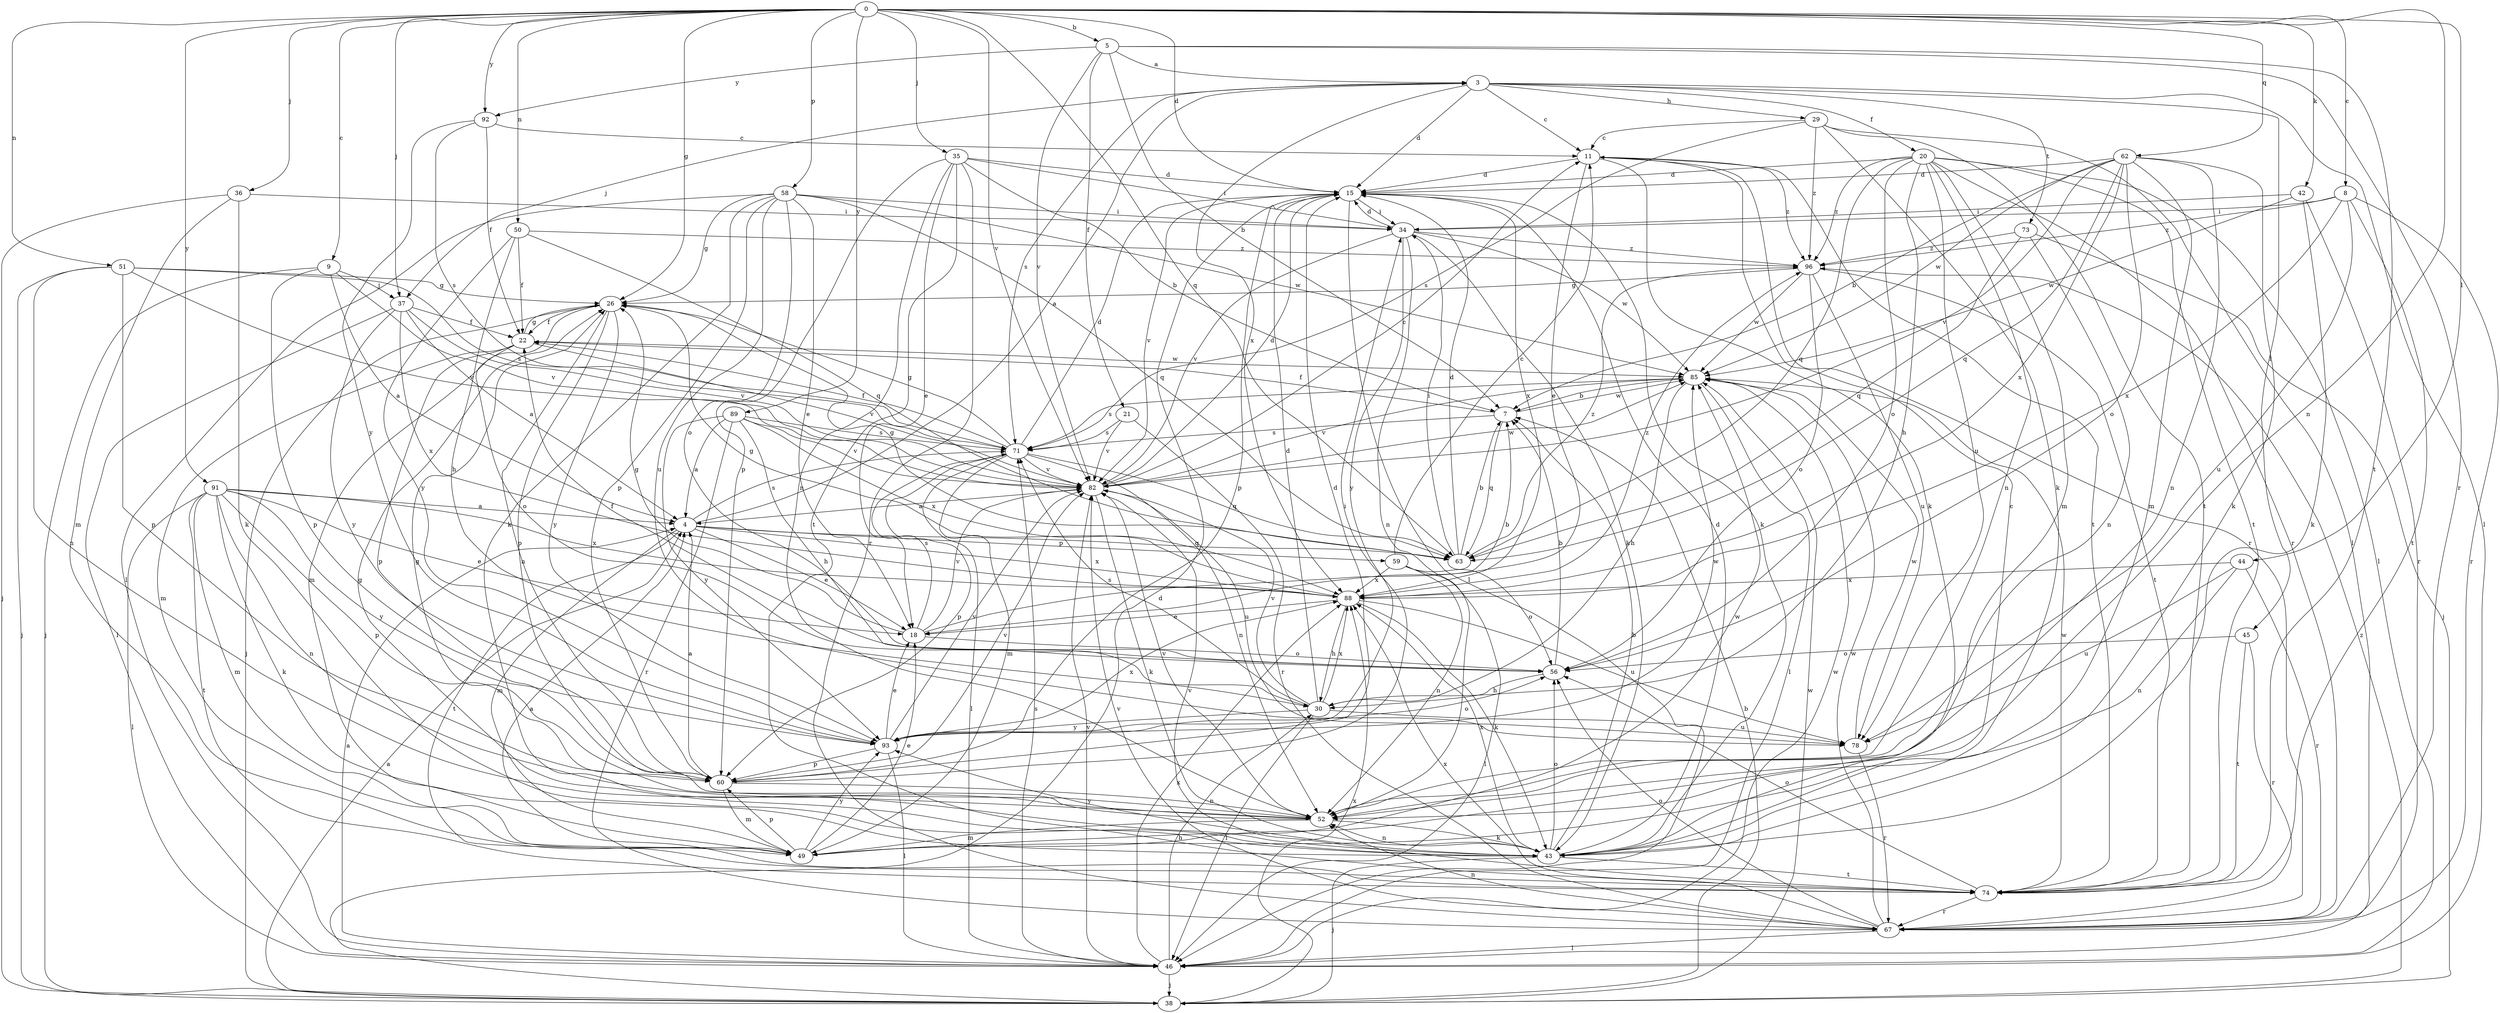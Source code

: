 strict digraph  {
0;
3;
4;
5;
7;
8;
9;
11;
15;
18;
20;
21;
22;
26;
29;
30;
34;
35;
36;
37;
38;
42;
43;
44;
45;
46;
49;
50;
51;
52;
56;
58;
59;
60;
62;
63;
67;
71;
73;
74;
78;
82;
85;
88;
89;
91;
92;
93;
96;
0 -> 5  [label=b];
0 -> 8  [label=c];
0 -> 9  [label=c];
0 -> 15  [label=d];
0 -> 26  [label=g];
0 -> 35  [label=j];
0 -> 36  [label=j];
0 -> 37  [label=j];
0 -> 42  [label=k];
0 -> 44  [label=l];
0 -> 50  [label=n];
0 -> 51  [label=n];
0 -> 52  [label=n];
0 -> 58  [label=p];
0 -> 62  [label=q];
0 -> 63  [label=q];
0 -> 82  [label=v];
0 -> 89  [label=y];
0 -> 91  [label=y];
0 -> 92  [label=y];
3 -> 11  [label=c];
3 -> 15  [label=d];
3 -> 20  [label=f];
3 -> 29  [label=h];
3 -> 37  [label=j];
3 -> 45  [label=l];
3 -> 46  [label=l];
3 -> 71  [label=s];
3 -> 73  [label=t];
3 -> 88  [label=x];
4 -> 3  [label=a];
4 -> 18  [label=e];
4 -> 49  [label=m];
4 -> 59  [label=p];
4 -> 63  [label=q];
4 -> 71  [label=s];
4 -> 74  [label=t];
4 -> 88  [label=x];
5 -> 3  [label=a];
5 -> 7  [label=b];
5 -> 21  [label=f];
5 -> 67  [label=r];
5 -> 74  [label=t];
5 -> 82  [label=v];
5 -> 92  [label=y];
7 -> 22  [label=f];
7 -> 63  [label=q];
7 -> 71  [label=s];
7 -> 85  [label=w];
8 -> 34  [label=i];
8 -> 67  [label=r];
8 -> 74  [label=t];
8 -> 78  [label=u];
8 -> 88  [label=x];
8 -> 96  [label=z];
9 -> 4  [label=a];
9 -> 37  [label=j];
9 -> 38  [label=j];
9 -> 60  [label=p];
9 -> 82  [label=v];
11 -> 15  [label=d];
11 -> 18  [label=e];
11 -> 43  [label=k];
11 -> 67  [label=r];
11 -> 74  [label=t];
11 -> 96  [label=z];
15 -> 34  [label=i];
15 -> 43  [label=k];
15 -> 46  [label=l];
15 -> 60  [label=p];
15 -> 82  [label=v];
15 -> 88  [label=x];
18 -> 7  [label=b];
18 -> 26  [label=g];
18 -> 56  [label=o];
18 -> 71  [label=s];
18 -> 82  [label=v];
20 -> 15  [label=d];
20 -> 30  [label=h];
20 -> 46  [label=l];
20 -> 49  [label=m];
20 -> 52  [label=n];
20 -> 56  [label=o];
20 -> 63  [label=q];
20 -> 67  [label=r];
20 -> 74  [label=t];
20 -> 78  [label=u];
20 -> 96  [label=z];
21 -> 67  [label=r];
21 -> 71  [label=s];
21 -> 82  [label=v];
22 -> 26  [label=g];
22 -> 49  [label=m];
22 -> 56  [label=o];
22 -> 60  [label=p];
22 -> 82  [label=v];
22 -> 85  [label=w];
26 -> 22  [label=f];
26 -> 38  [label=j];
26 -> 49  [label=m];
26 -> 52  [label=n];
26 -> 60  [label=p];
26 -> 93  [label=y];
29 -> 11  [label=c];
29 -> 43  [label=k];
29 -> 46  [label=l];
29 -> 71  [label=s];
29 -> 74  [label=t];
29 -> 96  [label=z];
30 -> 15  [label=d];
30 -> 46  [label=l];
30 -> 71  [label=s];
30 -> 78  [label=u];
30 -> 82  [label=v];
30 -> 88  [label=x];
30 -> 93  [label=y];
34 -> 15  [label=d];
34 -> 43  [label=k];
34 -> 52  [label=n];
34 -> 82  [label=v];
34 -> 85  [label=w];
34 -> 93  [label=y];
34 -> 96  [label=z];
35 -> 7  [label=b];
35 -> 15  [label=d];
35 -> 18  [label=e];
35 -> 34  [label=i];
35 -> 52  [label=n];
35 -> 60  [label=p];
35 -> 67  [label=r];
35 -> 74  [label=t];
36 -> 34  [label=i];
36 -> 38  [label=j];
36 -> 43  [label=k];
36 -> 49  [label=m];
37 -> 4  [label=a];
37 -> 22  [label=f];
37 -> 46  [label=l];
37 -> 82  [label=v];
37 -> 88  [label=x];
37 -> 93  [label=y];
38 -> 4  [label=a];
38 -> 7  [label=b];
38 -> 15  [label=d];
38 -> 85  [label=w];
38 -> 88  [label=x];
38 -> 96  [label=z];
42 -> 34  [label=i];
42 -> 43  [label=k];
42 -> 67  [label=r];
42 -> 85  [label=w];
43 -> 7  [label=b];
43 -> 11  [label=c];
43 -> 15  [label=d];
43 -> 26  [label=g];
43 -> 38  [label=j];
43 -> 52  [label=n];
43 -> 56  [label=o];
43 -> 74  [label=t];
43 -> 88  [label=x];
43 -> 93  [label=y];
44 -> 52  [label=n];
44 -> 67  [label=r];
44 -> 78  [label=u];
44 -> 88  [label=x];
45 -> 56  [label=o];
45 -> 67  [label=r];
45 -> 74  [label=t];
46 -> 4  [label=a];
46 -> 30  [label=h];
46 -> 38  [label=j];
46 -> 71  [label=s];
46 -> 82  [label=v];
46 -> 85  [label=w];
46 -> 88  [label=x];
49 -> 18  [label=e];
49 -> 60  [label=p];
49 -> 85  [label=w];
49 -> 93  [label=y];
50 -> 22  [label=f];
50 -> 30  [label=h];
50 -> 63  [label=q];
50 -> 93  [label=y];
50 -> 96  [label=z];
51 -> 26  [label=g];
51 -> 38  [label=j];
51 -> 52  [label=n];
51 -> 60  [label=p];
51 -> 71  [label=s];
51 -> 82  [label=v];
52 -> 26  [label=g];
52 -> 43  [label=k];
52 -> 49  [label=m];
52 -> 82  [label=v];
56 -> 7  [label=b];
56 -> 22  [label=f];
56 -> 30  [label=h];
58 -> 18  [label=e];
58 -> 26  [label=g];
58 -> 34  [label=i];
58 -> 43  [label=k];
58 -> 46  [label=l];
58 -> 56  [label=o];
58 -> 60  [label=p];
58 -> 63  [label=q];
58 -> 78  [label=u];
58 -> 85  [label=w];
59 -> 11  [label=c];
59 -> 46  [label=l];
59 -> 52  [label=n];
59 -> 56  [label=o];
59 -> 88  [label=x];
60 -> 4  [label=a];
60 -> 15  [label=d];
60 -> 34  [label=i];
60 -> 49  [label=m];
60 -> 52  [label=n];
60 -> 82  [label=v];
62 -> 7  [label=b];
62 -> 15  [label=d];
62 -> 43  [label=k];
62 -> 49  [label=m];
62 -> 52  [label=n];
62 -> 56  [label=o];
62 -> 63  [label=q];
62 -> 82  [label=v];
62 -> 85  [label=w];
62 -> 88  [label=x];
63 -> 7  [label=b];
63 -> 15  [label=d];
63 -> 26  [label=g];
63 -> 34  [label=i];
63 -> 96  [label=z];
67 -> 46  [label=l];
67 -> 52  [label=n];
67 -> 56  [label=o];
67 -> 82  [label=v];
67 -> 85  [label=w];
67 -> 88  [label=x];
71 -> 15  [label=d];
71 -> 22  [label=f];
71 -> 26  [label=g];
71 -> 46  [label=l];
71 -> 49  [label=m];
71 -> 52  [label=n];
71 -> 60  [label=p];
71 -> 63  [label=q];
71 -> 82  [label=v];
73 -> 38  [label=j];
73 -> 52  [label=n];
73 -> 63  [label=q];
73 -> 96  [label=z];
74 -> 4  [label=a];
74 -> 56  [label=o];
74 -> 67  [label=r];
74 -> 82  [label=v];
74 -> 85  [label=w];
78 -> 67  [label=r];
78 -> 85  [label=w];
82 -> 4  [label=a];
82 -> 11  [label=c];
82 -> 15  [label=d];
82 -> 43  [label=k];
82 -> 78  [label=u];
82 -> 85  [label=w];
85 -> 7  [label=b];
85 -> 30  [label=h];
85 -> 46  [label=l];
85 -> 71  [label=s];
85 -> 82  [label=v];
88 -> 18  [label=e];
88 -> 26  [label=g];
88 -> 30  [label=h];
88 -> 43  [label=k];
88 -> 78  [label=u];
88 -> 96  [label=z];
89 -> 4  [label=a];
89 -> 30  [label=h];
89 -> 67  [label=r];
89 -> 71  [label=s];
89 -> 82  [label=v];
89 -> 88  [label=x];
89 -> 93  [label=y];
91 -> 4  [label=a];
91 -> 18  [label=e];
91 -> 43  [label=k];
91 -> 46  [label=l];
91 -> 49  [label=m];
91 -> 52  [label=n];
91 -> 60  [label=p];
91 -> 74  [label=t];
91 -> 88  [label=x];
91 -> 93  [label=y];
92 -> 11  [label=c];
92 -> 22  [label=f];
92 -> 71  [label=s];
92 -> 93  [label=y];
93 -> 18  [label=e];
93 -> 46  [label=l];
93 -> 56  [label=o];
93 -> 60  [label=p];
93 -> 82  [label=v];
93 -> 85  [label=w];
93 -> 88  [label=x];
96 -> 26  [label=g];
96 -> 56  [label=o];
96 -> 74  [label=t];
96 -> 78  [label=u];
96 -> 85  [label=w];
}
